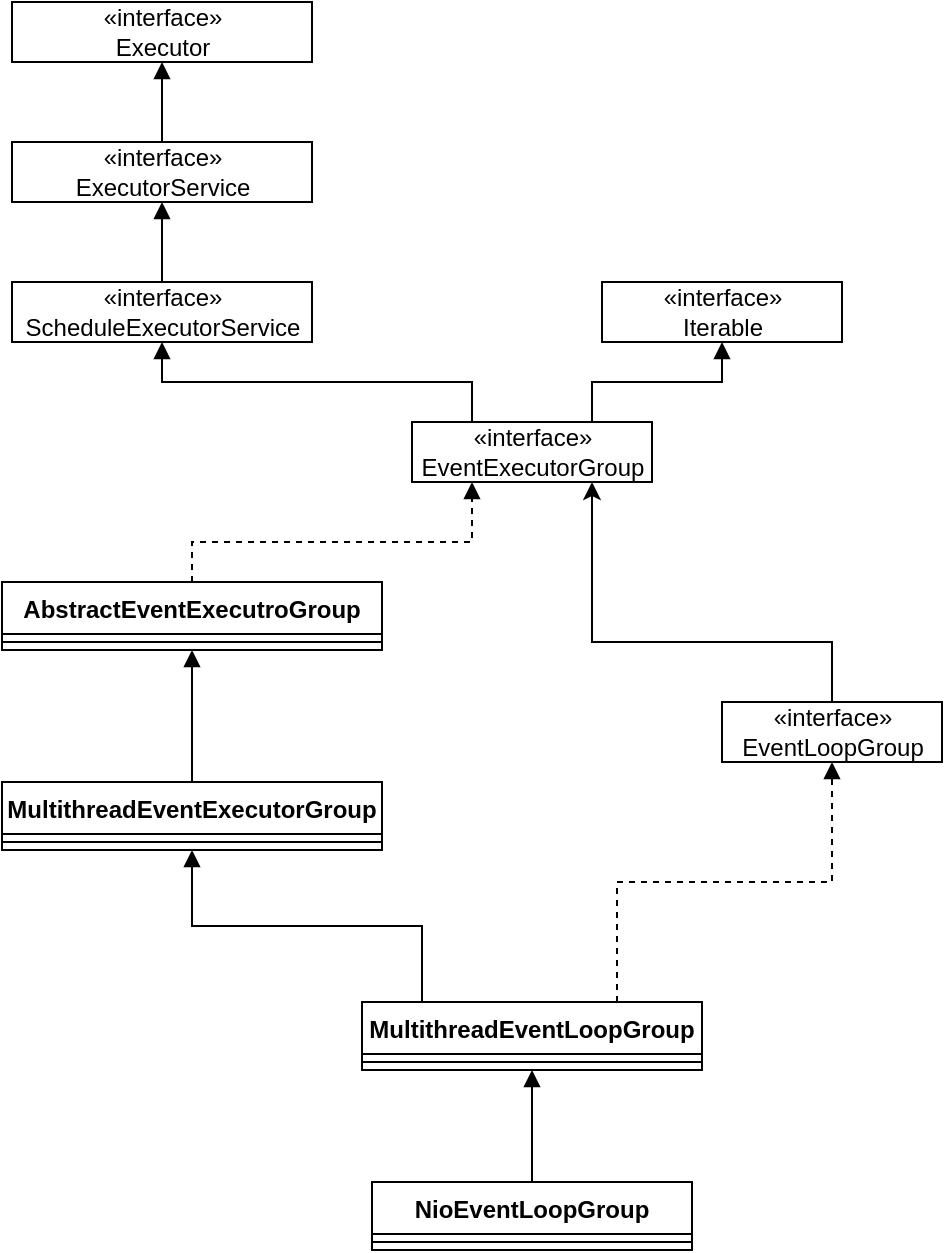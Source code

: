 <mxfile version="13.8.5" type="github">
  <diagram id="mEcj0x4qeqSDA7KoBkTr" name="Page-1">
    <mxGraphModel dx="863" dy="1853" grid="1" gridSize="10" guides="1" tooltips="1" connect="1" arrows="1" fold="1" page="1" pageScale="1" pageWidth="850" pageHeight="1100" math="0" shadow="0">
      <root>
        <mxCell id="0" />
        <mxCell id="1" parent="0" />
        <mxCell id="_11a3jBoYcO6FcgvI_Gy-11" style="edgeStyle=orthogonalEdgeStyle;rounded=0;orthogonalLoop=1;jettySize=auto;html=1;entryX=0.5;entryY=1;entryDx=0;entryDy=0;endArrow=block;endFill=1;" edge="1" parent="1" source="_11a3jBoYcO6FcgvI_Gy-1" target="_11a3jBoYcO6FcgvI_Gy-5">
          <mxGeometry relative="1" as="geometry" />
        </mxCell>
        <mxCell id="_11a3jBoYcO6FcgvI_Gy-1" value="NioEventLoopGroup" style="swimlane;fontStyle=1;align=center;verticalAlign=top;childLayout=stackLayout;horizontal=1;startSize=26;horizontalStack=0;resizeParent=1;resizeParentMax=0;resizeLast=0;collapsible=1;marginBottom=0;" vertex="1" parent="1">
          <mxGeometry x="455" y="540" width="160" height="34" as="geometry" />
        </mxCell>
        <mxCell id="_11a3jBoYcO6FcgvI_Gy-3" value="" style="line;strokeWidth=1;fillColor=none;align=left;verticalAlign=middle;spacingTop=-1;spacingLeft=3;spacingRight=3;rotatable=0;labelPosition=right;points=[];portConstraint=eastwest;" vertex="1" parent="_11a3jBoYcO6FcgvI_Gy-1">
          <mxGeometry y="26" width="160" height="8" as="geometry" />
        </mxCell>
        <mxCell id="_11a3jBoYcO6FcgvI_Gy-12" style="edgeStyle=orthogonalEdgeStyle;rounded=0;orthogonalLoop=1;jettySize=auto;html=1;entryX=0.5;entryY=1;entryDx=0;entryDy=0;endArrow=block;endFill=1;" edge="1" parent="1" source="_11a3jBoYcO6FcgvI_Gy-5" target="_11a3jBoYcO6FcgvI_Gy-7">
          <mxGeometry relative="1" as="geometry">
            <Array as="points">
              <mxPoint x="480" y="412" />
              <mxPoint x="365" y="412" />
            </Array>
          </mxGeometry>
        </mxCell>
        <mxCell id="_11a3jBoYcO6FcgvI_Gy-27" style="edgeStyle=orthogonalEdgeStyle;rounded=0;orthogonalLoop=1;jettySize=auto;html=1;exitX=0.75;exitY=0;exitDx=0;exitDy=0;entryX=0.5;entryY=1;entryDx=0;entryDy=0;endArrow=block;endFill=1;dashed=1;" edge="1" parent="1" source="_11a3jBoYcO6FcgvI_Gy-5" target="_11a3jBoYcO6FcgvI_Gy-14">
          <mxGeometry relative="1" as="geometry" />
        </mxCell>
        <mxCell id="_11a3jBoYcO6FcgvI_Gy-5" value="MultithreadEventLoopGroup" style="swimlane;fontStyle=1;align=center;verticalAlign=top;childLayout=stackLayout;horizontal=1;startSize=26;horizontalStack=0;resizeParent=1;resizeParentMax=0;resizeLast=0;collapsible=1;marginBottom=0;" vertex="1" parent="1">
          <mxGeometry x="450" y="450" width="170" height="34" as="geometry" />
        </mxCell>
        <mxCell id="_11a3jBoYcO6FcgvI_Gy-6" value="" style="line;strokeWidth=1;fillColor=none;align=left;verticalAlign=middle;spacingTop=-1;spacingLeft=3;spacingRight=3;rotatable=0;labelPosition=right;points=[];portConstraint=eastwest;" vertex="1" parent="_11a3jBoYcO6FcgvI_Gy-5">
          <mxGeometry y="26" width="170" height="8" as="geometry" />
        </mxCell>
        <mxCell id="_11a3jBoYcO6FcgvI_Gy-13" style="edgeStyle=orthogonalEdgeStyle;rounded=0;orthogonalLoop=1;jettySize=auto;html=1;entryX=0.5;entryY=1;entryDx=0;entryDy=0;endArrow=block;endFill=1;" edge="1" parent="1" source="_11a3jBoYcO6FcgvI_Gy-7" target="_11a3jBoYcO6FcgvI_Gy-9">
          <mxGeometry relative="1" as="geometry" />
        </mxCell>
        <mxCell id="_11a3jBoYcO6FcgvI_Gy-7" value="MultithreadEventExecutorGroup" style="swimlane;fontStyle=1;align=center;verticalAlign=top;childLayout=stackLayout;horizontal=1;startSize=26;horizontalStack=0;resizeParent=1;resizeParentMax=0;resizeLast=0;collapsible=1;marginBottom=0;" vertex="1" parent="1">
          <mxGeometry x="270" y="340" width="190" height="34" as="geometry" />
        </mxCell>
        <mxCell id="_11a3jBoYcO6FcgvI_Gy-8" value="" style="line;strokeWidth=1;fillColor=none;align=left;verticalAlign=middle;spacingTop=-1;spacingLeft=3;spacingRight=3;rotatable=0;labelPosition=right;points=[];portConstraint=eastwest;" vertex="1" parent="_11a3jBoYcO6FcgvI_Gy-7">
          <mxGeometry y="26" width="190" height="8" as="geometry" />
        </mxCell>
        <mxCell id="_11a3jBoYcO6FcgvI_Gy-25" style="edgeStyle=orthogonalEdgeStyle;rounded=0;orthogonalLoop=1;jettySize=auto;html=1;entryX=0.25;entryY=1;entryDx=0;entryDy=0;dashed=1;endArrow=block;endFill=1;" edge="1" parent="1" source="_11a3jBoYcO6FcgvI_Gy-9" target="_11a3jBoYcO6FcgvI_Gy-15">
          <mxGeometry relative="1" as="geometry">
            <Array as="points">
              <mxPoint x="365" y="220" />
              <mxPoint x="505" y="220" />
            </Array>
          </mxGeometry>
        </mxCell>
        <mxCell id="_11a3jBoYcO6FcgvI_Gy-9" value="AbstractEventExecutroGroup" style="swimlane;fontStyle=1;align=center;verticalAlign=top;childLayout=stackLayout;horizontal=1;startSize=26;horizontalStack=0;resizeParent=1;resizeParentMax=0;resizeLast=0;collapsible=1;marginBottom=0;" vertex="1" parent="1">
          <mxGeometry x="270" y="240" width="190" height="34" as="geometry" />
        </mxCell>
        <mxCell id="_11a3jBoYcO6FcgvI_Gy-10" value="" style="line;strokeWidth=1;fillColor=none;align=left;verticalAlign=middle;spacingTop=-1;spacingLeft=3;spacingRight=3;rotatable=0;labelPosition=right;points=[];portConstraint=eastwest;" vertex="1" parent="_11a3jBoYcO6FcgvI_Gy-9">
          <mxGeometry y="26" width="190" height="8" as="geometry" />
        </mxCell>
        <mxCell id="_11a3jBoYcO6FcgvI_Gy-26" style="edgeStyle=orthogonalEdgeStyle;rounded=0;orthogonalLoop=1;jettySize=auto;html=1;entryX=0.75;entryY=1;entryDx=0;entryDy=0;" edge="1" parent="1" source="_11a3jBoYcO6FcgvI_Gy-14" target="_11a3jBoYcO6FcgvI_Gy-15">
          <mxGeometry relative="1" as="geometry">
            <Array as="points">
              <mxPoint x="685" y="270" />
              <mxPoint x="565" y="270" />
            </Array>
          </mxGeometry>
        </mxCell>
        <mxCell id="_11a3jBoYcO6FcgvI_Gy-14" value="«interface»&lt;br&gt;EventLoopGroup" style="html=1;" vertex="1" parent="1">
          <mxGeometry x="630" y="300" width="110" height="30" as="geometry" />
        </mxCell>
        <mxCell id="_11a3jBoYcO6FcgvI_Gy-21" style="edgeStyle=orthogonalEdgeStyle;rounded=0;orthogonalLoop=1;jettySize=auto;html=1;exitX=0.25;exitY=0;exitDx=0;exitDy=0;entryX=0.5;entryY=1;entryDx=0;entryDy=0;endArrow=block;endFill=1;" edge="1" parent="1" source="_11a3jBoYcO6FcgvI_Gy-15" target="_11a3jBoYcO6FcgvI_Gy-16">
          <mxGeometry relative="1" as="geometry" />
        </mxCell>
        <mxCell id="_11a3jBoYcO6FcgvI_Gy-23" style="edgeStyle=orthogonalEdgeStyle;rounded=0;orthogonalLoop=1;jettySize=auto;html=1;exitX=0.75;exitY=0;exitDx=0;exitDy=0;entryX=0.5;entryY=1;entryDx=0;entryDy=0;endArrow=block;endFill=1;" edge="1" parent="1" source="_11a3jBoYcO6FcgvI_Gy-15" target="_11a3jBoYcO6FcgvI_Gy-22">
          <mxGeometry relative="1" as="geometry" />
        </mxCell>
        <mxCell id="_11a3jBoYcO6FcgvI_Gy-15" value="«interface»&lt;br&gt;EventExecutorGroup" style="html=1;" vertex="1" parent="1">
          <mxGeometry x="475" y="160" width="120" height="30" as="geometry" />
        </mxCell>
        <mxCell id="_11a3jBoYcO6FcgvI_Gy-20" style="edgeStyle=orthogonalEdgeStyle;rounded=0;orthogonalLoop=1;jettySize=auto;html=1;entryX=0.5;entryY=1;entryDx=0;entryDy=0;endArrow=block;endFill=1;" edge="1" parent="1" source="_11a3jBoYcO6FcgvI_Gy-16" target="_11a3jBoYcO6FcgvI_Gy-17">
          <mxGeometry relative="1" as="geometry" />
        </mxCell>
        <mxCell id="_11a3jBoYcO6FcgvI_Gy-16" value="«interface»&lt;br&gt;ScheduleExecutorService" style="html=1;" vertex="1" parent="1">
          <mxGeometry x="275" y="90" width="150" height="30" as="geometry" />
        </mxCell>
        <mxCell id="_11a3jBoYcO6FcgvI_Gy-19" style="edgeStyle=orthogonalEdgeStyle;rounded=0;orthogonalLoop=1;jettySize=auto;html=1;entryX=0.5;entryY=1;entryDx=0;entryDy=0;endArrow=block;endFill=1;" edge="1" parent="1" source="_11a3jBoYcO6FcgvI_Gy-17" target="_11a3jBoYcO6FcgvI_Gy-18">
          <mxGeometry relative="1" as="geometry" />
        </mxCell>
        <mxCell id="_11a3jBoYcO6FcgvI_Gy-17" value="«interface»&lt;br&gt;ExecutorService" style="html=1;" vertex="1" parent="1">
          <mxGeometry x="275" y="20" width="150" height="30" as="geometry" />
        </mxCell>
        <mxCell id="_11a3jBoYcO6FcgvI_Gy-18" value="«interface»&lt;br&gt;Executor" style="html=1;" vertex="1" parent="1">
          <mxGeometry x="275" y="-50" width="150" height="30" as="geometry" />
        </mxCell>
        <mxCell id="_11a3jBoYcO6FcgvI_Gy-22" value="«interface»&lt;br&gt;Iterable" style="html=1;" vertex="1" parent="1">
          <mxGeometry x="570" y="90" width="120" height="30" as="geometry" />
        </mxCell>
      </root>
    </mxGraphModel>
  </diagram>
</mxfile>

